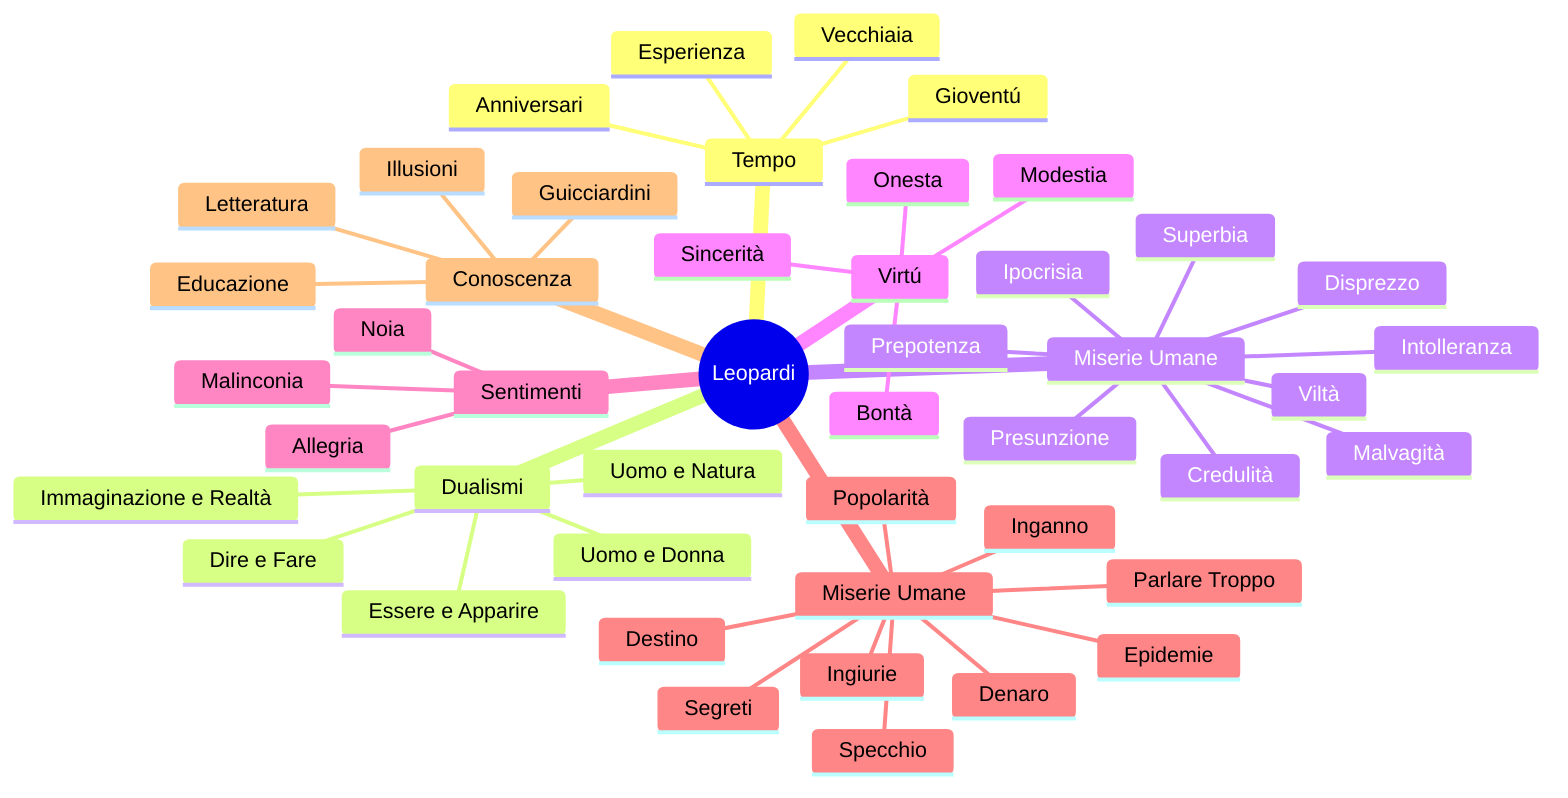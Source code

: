 mindmap
    root((Leopardi))
        Tempo
            Gioventú
            Vecchiaia
            Esperienza
            Anniversari
        Dualismi
            Essere e Apparire
            Dire e Fare
            Immaginazione e Realtà
            Uomo e Natura
            Uomo e Donna
        Miserie Umane
            Presunzione
            Malvagità
            Superbia
            Prepotenza 
            Viltà
            Disprezzo
            Ipocrisia
            Intolleranza
            Credulità
        Virtú
            Onesta
            Bontà
            Sincerità
            Modestia
        Sentimenti
            Allegria
            Malinconia
            Noia
        Miserie Umane
            Popolarità
            Ingiurie
            Parlare Troppo
            Inganno
            Denaro
            Segreti
            Epidemie
            Destino
            Specchio
        Conoscenza
            Letteratura
            Guicciardini
            Educazione
            Illusioni
